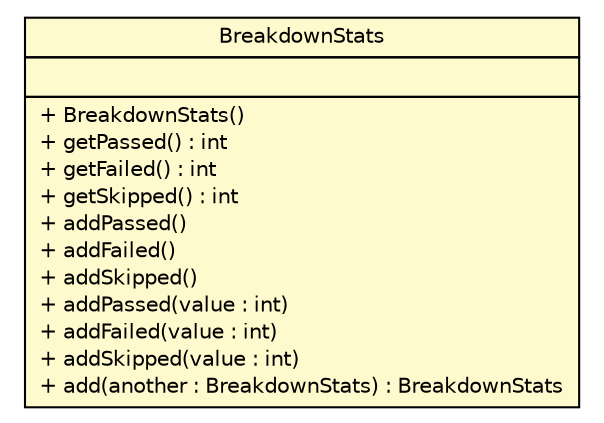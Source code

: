 #!/usr/local/bin/dot
#
# Class diagram 
# Generated by UMLGraph version R5_6 (http://www.umlgraph.org/)
#

digraph G {
	edge [fontname="Helvetica",fontsize=10,labelfontname="Helvetica",labelfontsize=10];
	node [fontname="Helvetica",fontsize=10,shape=plaintext];
	nodesep=0.25;
	ranksep=0.5;
	// com.github.mkolisnyk.cucumber.reporting.types.breakdown.BreakdownStats
	c3269 [label=<<table title="com.github.mkolisnyk.cucumber.reporting.types.breakdown.BreakdownStats" border="0" cellborder="1" cellspacing="0" cellpadding="2" port="p" bgcolor="lemonChiffon" href="./BreakdownStats.html">
		<tr><td><table border="0" cellspacing="0" cellpadding="1">
<tr><td align="center" balign="center"> BreakdownStats </td></tr>
		</table></td></tr>
		<tr><td><table border="0" cellspacing="0" cellpadding="1">
<tr><td align="left" balign="left">  </td></tr>
		</table></td></tr>
		<tr><td><table border="0" cellspacing="0" cellpadding="1">
<tr><td align="left" balign="left"> + BreakdownStats() </td></tr>
<tr><td align="left" balign="left"> + getPassed() : int </td></tr>
<tr><td align="left" balign="left"> + getFailed() : int </td></tr>
<tr><td align="left" balign="left"> + getSkipped() : int </td></tr>
<tr><td align="left" balign="left"> + addPassed() </td></tr>
<tr><td align="left" balign="left"> + addFailed() </td></tr>
<tr><td align="left" balign="left"> + addSkipped() </td></tr>
<tr><td align="left" balign="left"> + addPassed(value : int) </td></tr>
<tr><td align="left" balign="left"> + addFailed(value : int) </td></tr>
<tr><td align="left" balign="left"> + addSkipped(value : int) </td></tr>
<tr><td align="left" balign="left"> + add(another : BreakdownStats) : BreakdownStats </td></tr>
		</table></td></tr>
		</table>>, URL="./BreakdownStats.html", fontname="Helvetica", fontcolor="black", fontsize=10.0];
}

